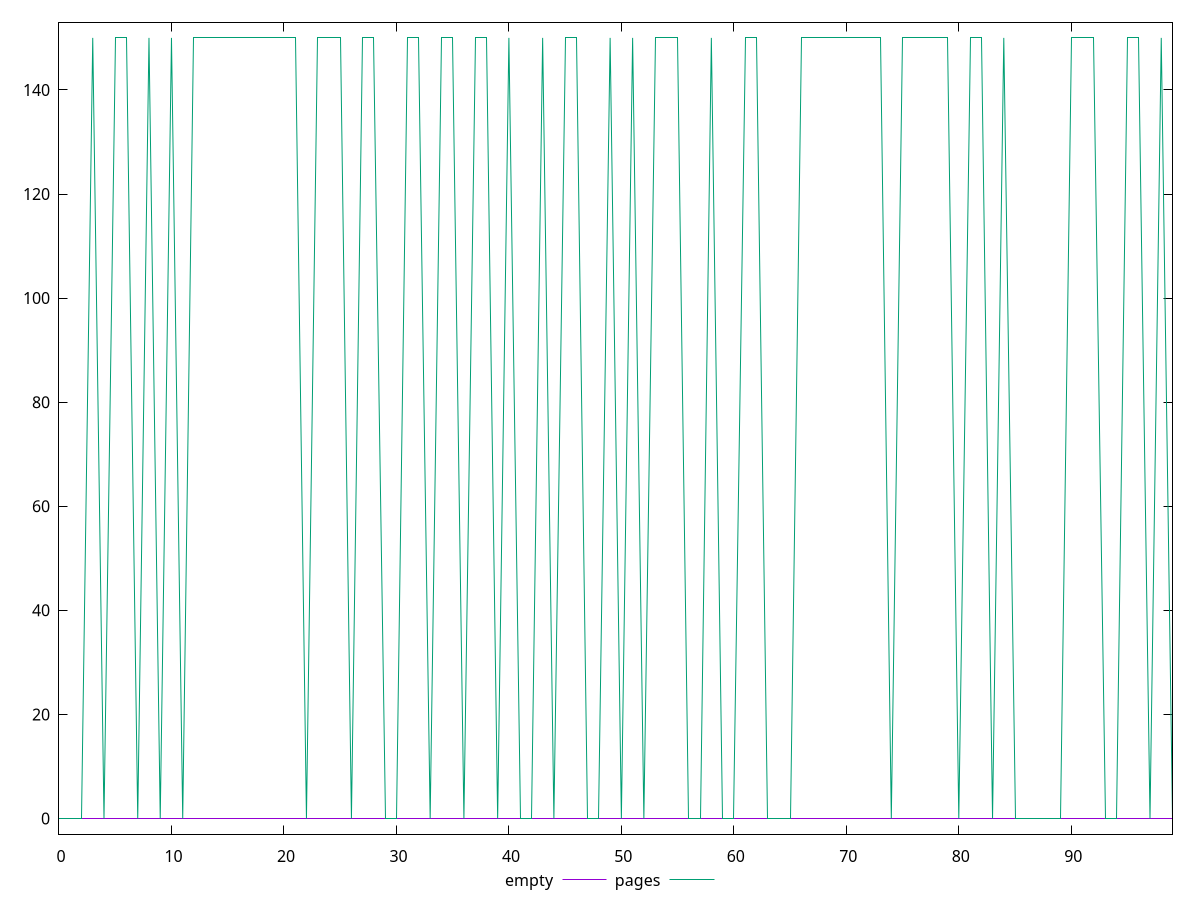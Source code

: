 reset

$empty <<EOF
0 0
1 0
2 0
3 0
4 0
5 0
6 0
7 0
8 0
9 0
10 0
11 0
12 0
13 0
14 0
15 0
16 0
17 0
18 0
19 0
20 0
21 0
22 0
23 0
24 0
25 0
26 0
27 0
28 0
29 0
30 0
31 0
32 0
33 0
34 0
35 0
36 0
37 0
38 0
39 0
40 0
41 0
42 0
43 0
44 0
45 0
46 0
47 0
48 0
49 0
50 0
51 0
52 0
53 0
54 0
55 0
56 0
57 0
58 0
59 0
60 0
61 0
62 0
63 0
64 0
65 0
66 0
67 0
68 0
69 0
70 0
71 0
72 0
73 0
74 0
75 0
76 0
77 0
78 0
79 0
80 0
81 0
82 0
83 0
84 0
85 0
86 0
87 0
88 0
89 0
90 0
91 0
92 0
93 0
94 0
95 0
96 0
97 0
98 0
99 0
EOF

$pages <<EOF
0 0
1 0
2 0
3 150
4 0
5 150
6 150
7 0
8 150
9 0
10 150
11 0
12 150
13 150
14 150
15 150
16 150
17 150
18 150
19 150
20 150
21 150
22 0
23 150
24 150
25 150
26 0
27 150
28 150
29 0
30 0
31 150
32 150
33 0
34 150
35 150
36 0
37 150
38 150
39 0
40 150
41 0
42 0
43 150
44 0
45 150
46 150
47 0
48 0
49 150
50 0
51 150
52 0
53 150
54 150
55 150
56 0
57 0
58 150
59 0
60 0
61 150
62 150
63 0
64 0
65 0
66 150
67 150
68 150
69 150
70 150
71 150
72 150
73 150
74 0
75 150
76 150
77 150
78 150
79 150
80 0
81 150
82 150
83 0
84 150
85 0
86 0
87 0
88 0
89 0
90 150
91 150
92 150
93 0
94 0
95 150
96 150
97 0
98 150
99 0
EOF

set key outside below
set xrange [0:99]
set yrange [-3:153]
set terminal svg size 640, 500 enhanced background rgb 'white'
set output "report_00007_2020-12-11T15:55:29.892Z/unminified-javascript/comparison/line/0_vs_1.svg"

plot $empty title "empty" with line, \
     $pages title "pages" with line

reset
